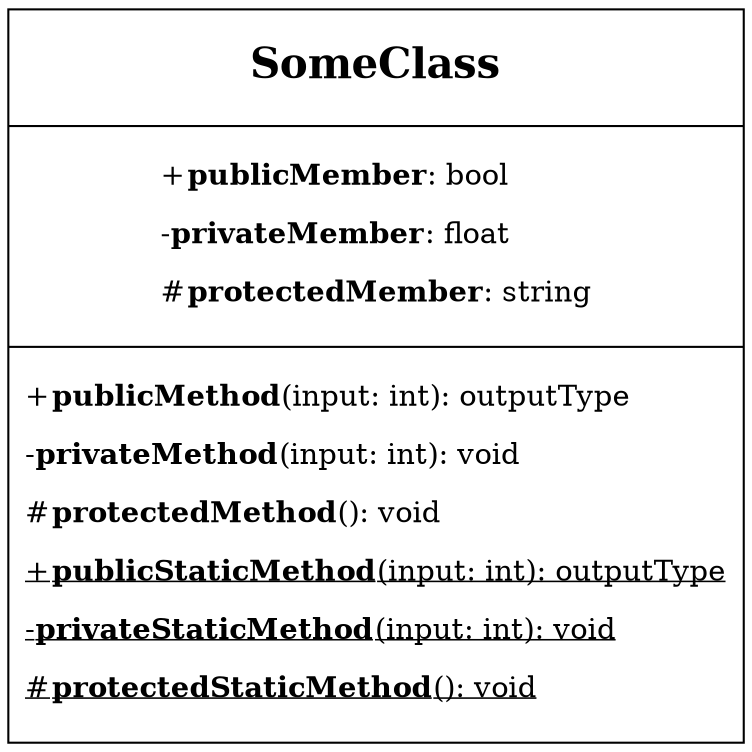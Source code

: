 digraph {
	node[shape=record];

	SomeClass [
		label=<{
			<br/>
			<b><font point-size="20">SomeClass</font></b>
			<br/>
			<br/>
			|
			<br/>
			+<b>publicMember</b>: bool<br align="left"/>
			<br/>
			-<b>privateMember</b>: float<br align="left"/>
			<br/>
			#<b>protectedMember</b>: string<br align="left"/>
			<br/>
			|
			<br/>
			+<b>publicMethod</b>(input: int): outputType<br align="left"/>
			<br/>
			-<b>privateMethod</b>(input: int): void<br align="left"/>
			<br/>
			#<b>protectedMethod</b>(): void<br align="left"/>
			<br/>
			<u>+<b>publicStaticMethod</b>(input: int): outputType<br align="left"/></u>
			<br/>
			<u>-<b>privateStaticMethod</b>(input: int): void<br align="left"/></u>
			<br/>
			<u>#<b>protectedStaticMethod</b>(): void<br align="left"/></u>
			<br/>
		}>
	];
}